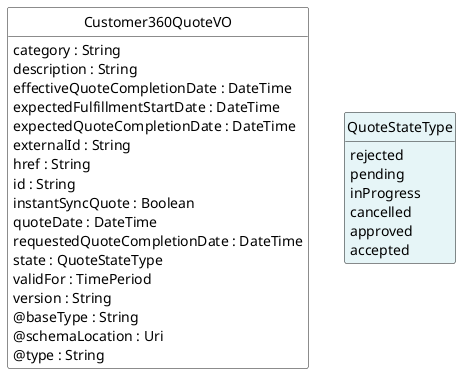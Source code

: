 @startuml
hide circle
hide methods
hide stereotype
show <<Enumeration>> stereotype
skinparam class {
   BackgroundColor<<Enumeration>> #E6F5F7
   BackgroundColor<<Ref>> #FFFFE0
   BackgroundColor<<Pivot>> #FFFFFFF
   BackgroundColor<<SimpleType>> #E2F0DA
   BackgroundColor #FCF2E3
}

class Customer360QuoteVO <<Pivot>> {
    category : String
    description : String
    effectiveQuoteCompletionDate : DateTime
    expectedFulfillmentStartDate : DateTime
    expectedQuoteCompletionDate : DateTime
    externalId : String
    href : String
    id : String
    instantSyncQuote : Boolean
    quoteDate : DateTime
    requestedQuoteCompletionDate : DateTime
    state : QuoteStateType
    validFor : TimePeriod
    version : String
    @baseType : String
    @schemaLocation : Uri
    @type : String
}

class QuoteStateType <<Enumeration>> {
    rejected
    pending
    inProgress
    cancelled
    approved
    accepted
}

Customer360QuoteVO -right[hidden]-> QuoteStateType

@enduml